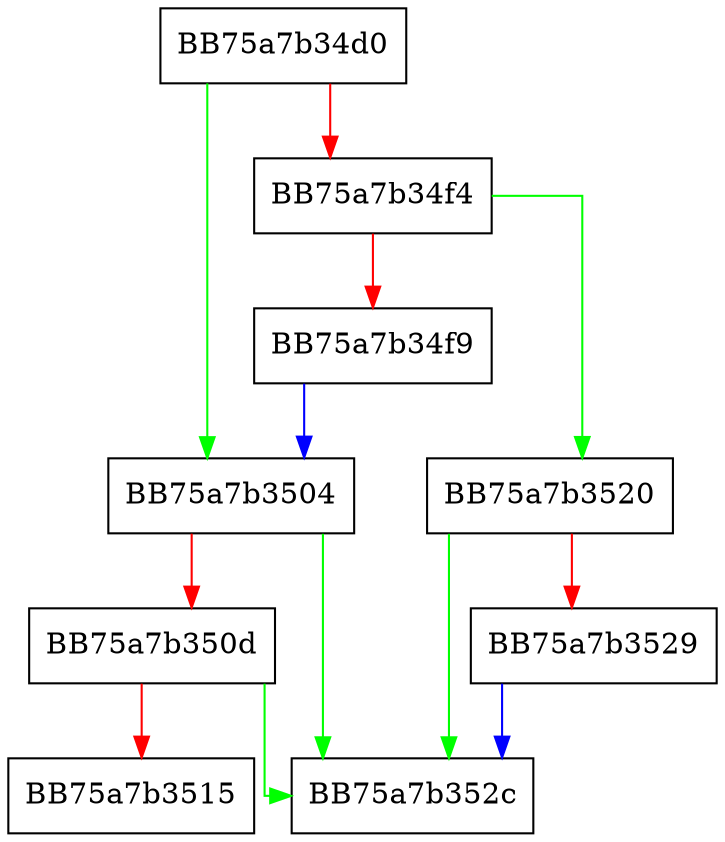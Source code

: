 digraph FPU_get_reg {
  node [shape="box"];
  graph [splines=ortho];
  BB75a7b34d0 -> BB75a7b3504 [color="green"];
  BB75a7b34d0 -> BB75a7b34f4 [color="red"];
  BB75a7b34f4 -> BB75a7b3520 [color="green"];
  BB75a7b34f4 -> BB75a7b34f9 [color="red"];
  BB75a7b34f9 -> BB75a7b3504 [color="blue"];
  BB75a7b3504 -> BB75a7b352c [color="green"];
  BB75a7b3504 -> BB75a7b350d [color="red"];
  BB75a7b350d -> BB75a7b352c [color="green"];
  BB75a7b350d -> BB75a7b3515 [color="red"];
  BB75a7b3520 -> BB75a7b352c [color="green"];
  BB75a7b3520 -> BB75a7b3529 [color="red"];
  BB75a7b3529 -> BB75a7b352c [color="blue"];
}